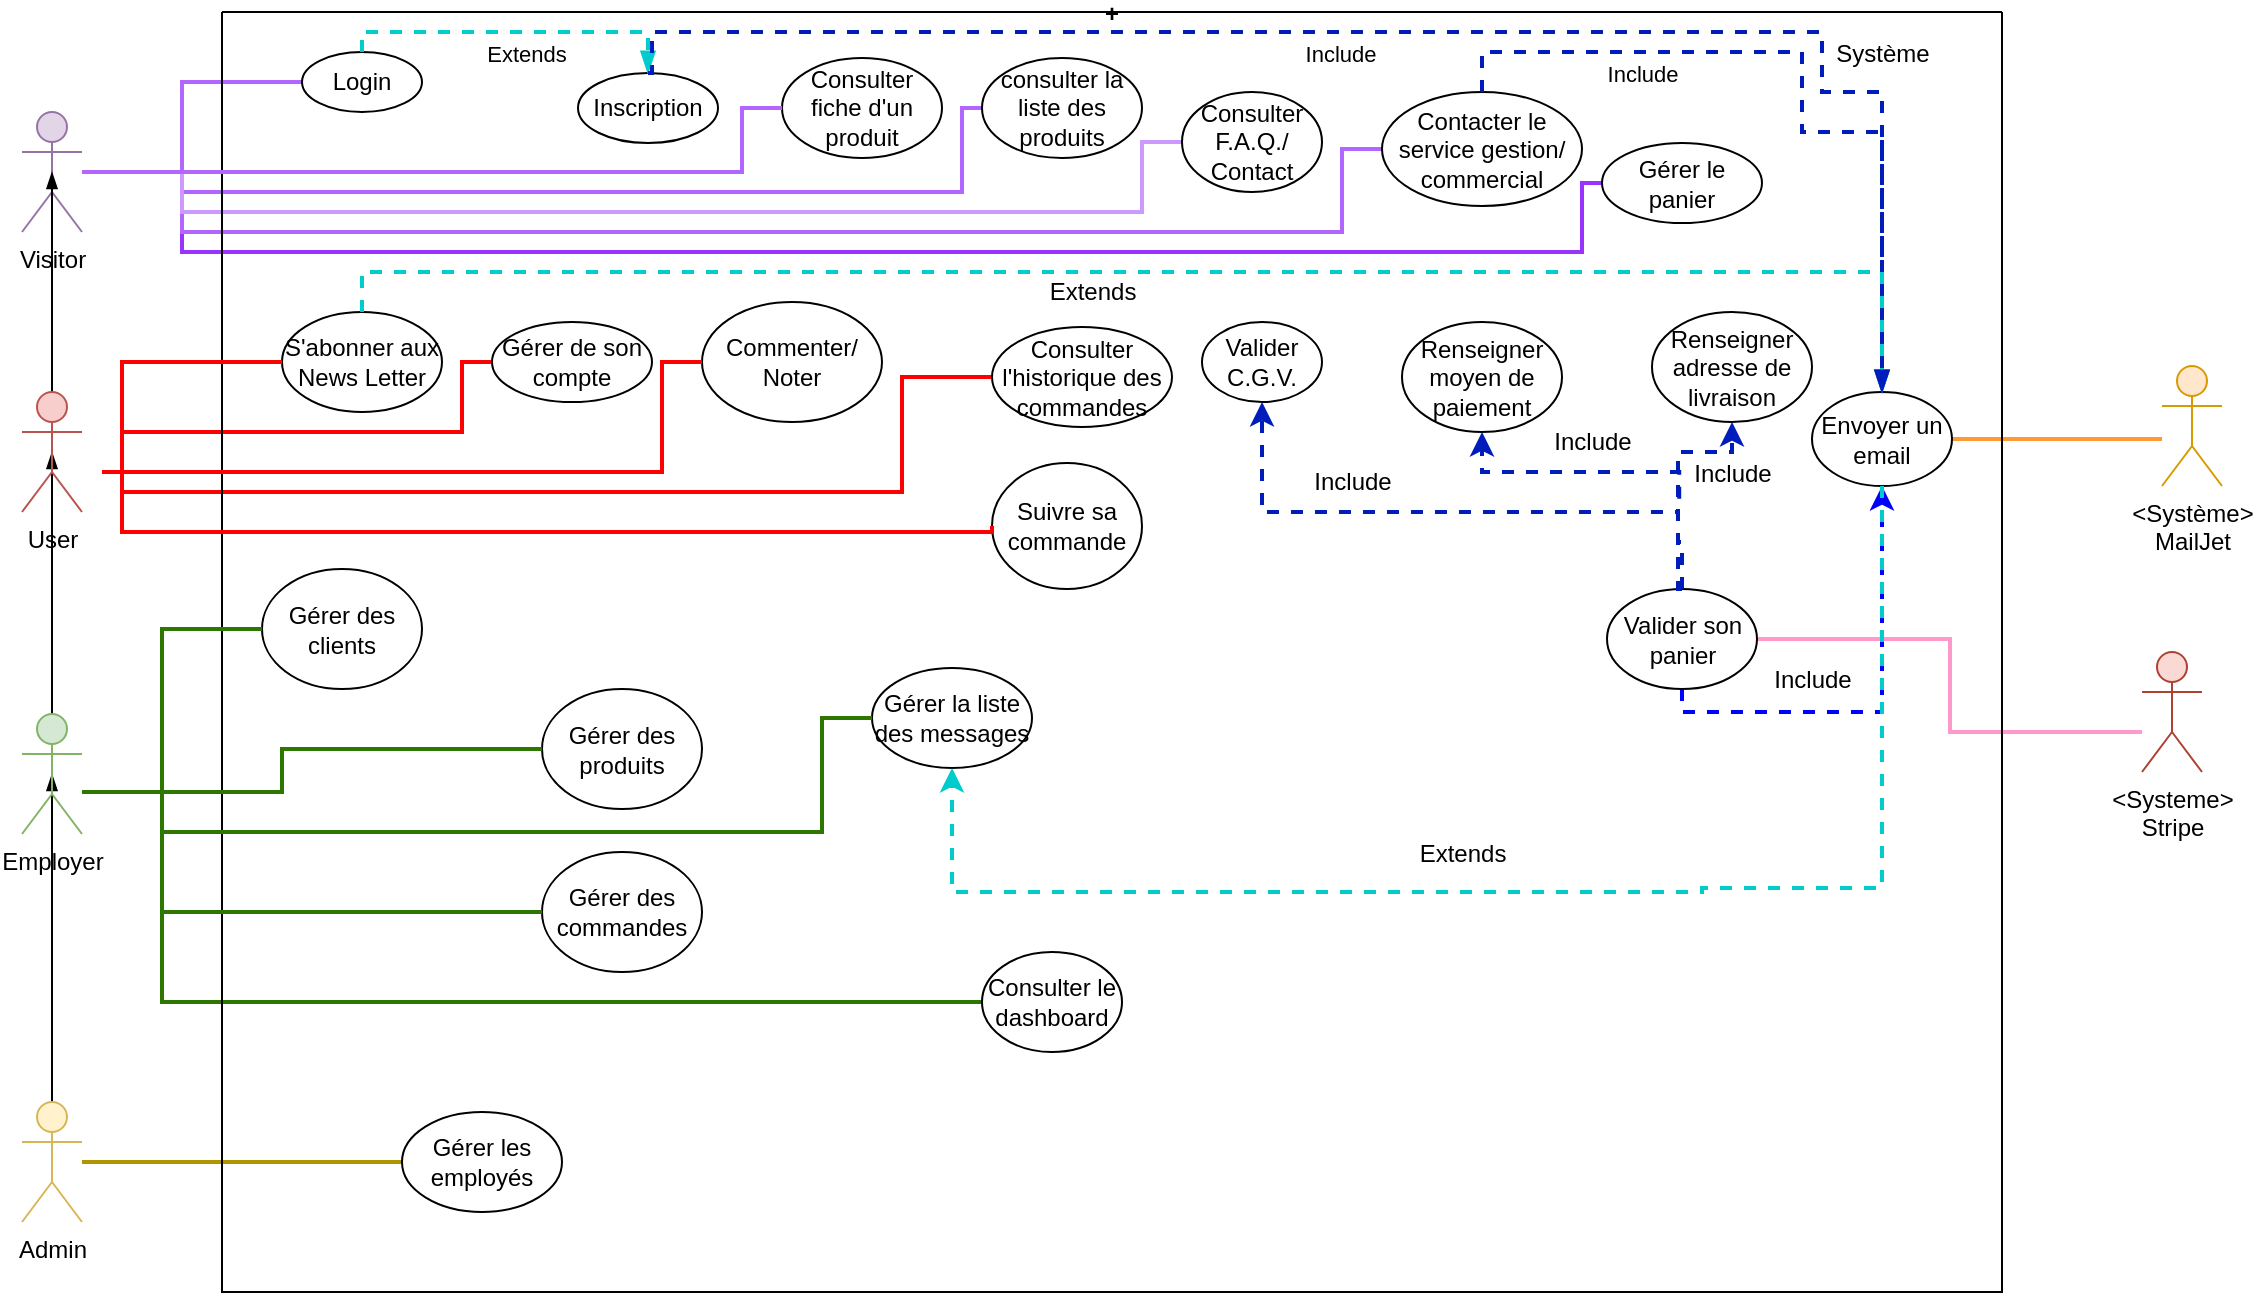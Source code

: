 <mxfile version="17.4.6" type="github">
  <diagram id="GzKakMBZJSLyFwyd6iJl" name="Page-1">
    <mxGraphModel dx="1177" dy="2143" grid="1" gridSize="10" guides="1" tooltips="1" connect="1" arrows="1" fold="1" page="1" pageScale="1" pageWidth="1169" pageHeight="1654" math="0" shadow="0">
      <root>
        <mxCell id="0" />
        <mxCell id="1" parent="0" />
        <mxCell id="Bii71_IuoEZ9I5wEcGJ1-39" style="edgeStyle=orthogonalEdgeStyle;rounded=0;orthogonalLoop=1;jettySize=auto;html=1;entryX=0.5;entryY=0.5;entryDx=0;entryDy=0;entryPerimeter=0;endArrow=blockThin;endFill=1;" edge="1" parent="1" source="Bii71_IuoEZ9I5wEcGJ1-1" target="Bii71_IuoEZ9I5wEcGJ1-5">
          <mxGeometry relative="1" as="geometry" />
        </mxCell>
        <mxCell id="Bii71_IuoEZ9I5wEcGJ1-44" style="edgeStyle=orthogonalEdgeStyle;rounded=0;orthogonalLoop=1;jettySize=auto;html=1;entryX=0;entryY=0.5;entryDx=0;entryDy=0;endArrow=none;endFill=0;strokeWidth=2;fillColor=#60a917;strokeColor=#2D7600;" edge="1" parent="1" target="Bii71_IuoEZ9I5wEcGJ1-30">
          <mxGeometry relative="1" as="geometry">
            <mxPoint x="40" y="230" as="sourcePoint" />
            <Array as="points">
              <mxPoint x="80" y="230" />
              <mxPoint x="80" y="335" />
            </Array>
          </mxGeometry>
        </mxCell>
        <mxCell id="Bii71_IuoEZ9I5wEcGJ1-36" style="edgeStyle=orthogonalEdgeStyle;rounded=0;orthogonalLoop=1;jettySize=auto;html=1;entryX=0;entryY=0.5;entryDx=0;entryDy=0;endArrow=none;endFill=0;fillColor=#e3c800;strokeColor=#B09500;strokeWidth=2;" edge="1" parent="1" source="Bii71_IuoEZ9I5wEcGJ1-3" target="Bii71_IuoEZ9I5wEcGJ1-34">
          <mxGeometry relative="1" as="geometry" />
        </mxCell>
        <mxCell id="Bii71_IuoEZ9I5wEcGJ1-38" style="edgeStyle=orthogonalEdgeStyle;rounded=0;orthogonalLoop=1;jettySize=auto;html=1;entryX=0.5;entryY=0.5;entryDx=0;entryDy=0;entryPerimeter=0;endArrow=blockThin;endFill=1;" edge="1" parent="1" source="Bii71_IuoEZ9I5wEcGJ1-3" target="Bii71_IuoEZ9I5wEcGJ1-1">
          <mxGeometry relative="1" as="geometry" />
        </mxCell>
        <mxCell id="Bii71_IuoEZ9I5wEcGJ1-3" value="Admin" style="shape=umlActor;verticalLabelPosition=bottom;verticalAlign=top;html=1;outlineConnect=0;fillColor=#fff2cc;strokeColor=#d6b656;" vertex="1" parent="1">
          <mxGeometry x="10" y="385" width="30" height="60" as="geometry" />
        </mxCell>
        <mxCell id="Bii71_IuoEZ9I5wEcGJ1-57" style="edgeStyle=orthogonalEdgeStyle;rounded=0;orthogonalLoop=1;jettySize=auto;html=1;entryX=0;entryY=0.5;entryDx=0;entryDy=0;endArrow=none;endFill=0;strokeWidth=2;fillColor=#6a00ff;strokeColor=#B266FF;" edge="1" parent="1" target="Bii71_IuoEZ9I5wEcGJ1-19">
          <mxGeometry relative="1" as="geometry">
            <mxPoint x="40" y="-80" as="sourcePoint" />
            <Array as="points">
              <mxPoint x="90" y="-80" />
              <mxPoint x="90" y="-125" />
            </Array>
          </mxGeometry>
        </mxCell>
        <mxCell id="Bii71_IuoEZ9I5wEcGJ1-58" style="edgeStyle=orthogonalEdgeStyle;rounded=0;orthogonalLoop=1;jettySize=auto;html=1;entryX=0;entryY=0.5;entryDx=0;entryDy=0;endArrow=none;endFill=0;strokeWidth=2;fillColor=#6a00ff;strokeColor=#9933FF;startArrow=none;" edge="1" parent="1" target="Bii71_IuoEZ9I5wEcGJ1-15">
          <mxGeometry relative="1" as="geometry">
            <mxPoint x="40" y="-80" as="sourcePoint" />
            <Array as="points">
              <mxPoint x="90" y="-80" />
              <mxPoint x="90" y="-40" />
              <mxPoint x="790" y="-40" />
              <mxPoint x="790" y="-74" />
            </Array>
          </mxGeometry>
        </mxCell>
        <mxCell id="Bii71_IuoEZ9I5wEcGJ1-60" style="edgeStyle=orthogonalEdgeStyle;rounded=0;orthogonalLoop=1;jettySize=auto;html=1;entryX=0;entryY=0.5;entryDx=0;entryDy=0;endArrow=none;endFill=0;strokeWidth=2;fillColor=#6a00ff;strokeColor=#B266FF;" edge="1" parent="1" target="Bii71_IuoEZ9I5wEcGJ1-14">
          <mxGeometry relative="1" as="geometry">
            <mxPoint x="40" y="-80" as="sourcePoint" />
            <Array as="points">
              <mxPoint x="90" y="-80" />
              <mxPoint x="90" y="-50" />
              <mxPoint x="670" y="-50" />
              <mxPoint x="670" y="-91" />
            </Array>
          </mxGeometry>
        </mxCell>
        <mxCell id="Bii71_IuoEZ9I5wEcGJ1-61" style="edgeStyle=orthogonalEdgeStyle;rounded=0;orthogonalLoop=1;jettySize=auto;html=1;endArrow=none;endFill=0;strokeWidth=2;fillColor=#6a00ff;strokeColor=#B266FF;entryX=0;entryY=0.5;entryDx=0;entryDy=0;" edge="1" parent="1" target="Bii71_IuoEZ9I5wEcGJ1-17">
          <mxGeometry relative="1" as="geometry">
            <mxPoint x="40" y="-80" as="sourcePoint" />
            <Array as="points">
              <mxPoint x="40" y="-80" />
              <mxPoint x="90" y="-80" />
              <mxPoint x="90" y="-70" />
              <mxPoint x="480" y="-70" />
              <mxPoint x="480" y="-112" />
            </Array>
          </mxGeometry>
        </mxCell>
        <mxCell id="Bii71_IuoEZ9I5wEcGJ1-142" style="edgeStyle=orthogonalEdgeStyle;rounded=0;orthogonalLoop=1;jettySize=auto;html=1;entryX=0;entryY=0.5;entryDx=0;entryDy=0;endArrow=none;endFill=0;endSize=6;strokeColor=#CC99FF;strokeWidth=2;" edge="1" parent="1" target="Bii71_IuoEZ9I5wEcGJ1-136">
          <mxGeometry relative="1" as="geometry">
            <mxPoint x="40" y="-80" as="sourcePoint" />
            <Array as="points">
              <mxPoint x="90" y="-80" />
              <mxPoint x="90" y="-60" />
              <mxPoint x="570" y="-60" />
              <mxPoint x="570" y="-95" />
            </Array>
          </mxGeometry>
        </mxCell>
        <mxCell id="Bii71_IuoEZ9I5wEcGJ1-4" value="Visitor" style="shape=umlActor;verticalLabelPosition=bottom;verticalAlign=top;html=1;outlineConnect=0;fillColor=#e1d5e7;strokeColor=#9673a6;" vertex="1" parent="1">
          <mxGeometry x="10" y="-110" width="30" height="60" as="geometry" />
        </mxCell>
        <mxCell id="Bii71_IuoEZ9I5wEcGJ1-40" style="edgeStyle=orthogonalEdgeStyle;rounded=0;orthogonalLoop=1;jettySize=auto;html=1;entryX=0.5;entryY=0.5;entryDx=0;entryDy=0;entryPerimeter=0;endArrow=blockThin;endFill=1;" edge="1" parent="1" source="Bii71_IuoEZ9I5wEcGJ1-5" target="Bii71_IuoEZ9I5wEcGJ1-4">
          <mxGeometry relative="1" as="geometry" />
        </mxCell>
        <mxCell id="Bii71_IuoEZ9I5wEcGJ1-47" style="edgeStyle=orthogonalEdgeStyle;rounded=0;orthogonalLoop=1;jettySize=auto;html=1;entryX=0;entryY=0.5;entryDx=0;entryDy=0;endArrow=none;endFill=0;strokeWidth=2;fillColor=#e51400;strokeColor=#FF0000;" edge="1" parent="1" target="Bii71_IuoEZ9I5wEcGJ1-26">
          <mxGeometry relative="1" as="geometry">
            <mxPoint x="50" y="70" as="sourcePoint" />
            <Array as="points">
              <mxPoint x="60" y="70" />
              <mxPoint x="60" y="80" />
              <mxPoint x="450" y="80" />
              <mxPoint x="450" y="23" />
            </Array>
          </mxGeometry>
        </mxCell>
        <mxCell id="Bii71_IuoEZ9I5wEcGJ1-52" style="edgeStyle=orthogonalEdgeStyle;rounded=0;orthogonalLoop=1;jettySize=auto;html=1;entryX=0;entryY=0.5;entryDx=0;entryDy=0;endArrow=none;endFill=0;strokeWidth=2;fillColor=#e51400;strokeColor=#FF0000;" edge="1" parent="1" target="Bii71_IuoEZ9I5wEcGJ1-22">
          <mxGeometry relative="1" as="geometry">
            <mxPoint x="50" y="70" as="sourcePoint" />
            <mxPoint x="390" y="275.5" as="targetPoint" />
            <Array as="points">
              <mxPoint x="60" y="70" />
              <mxPoint x="60" y="50" />
              <mxPoint x="230" y="50" />
              <mxPoint x="230" y="15" />
            </Array>
          </mxGeometry>
        </mxCell>
        <mxCell id="Bii71_IuoEZ9I5wEcGJ1-5" value="User" style="shape=umlActor;verticalLabelPosition=bottom;verticalAlign=top;html=1;outlineConnect=0;fillColor=#f8cecc;strokeColor=#b85450;" vertex="1" parent="1">
          <mxGeometry x="10" y="30" width="30" height="60" as="geometry" />
        </mxCell>
        <mxCell id="Bii71_IuoEZ9I5wEcGJ1-56" style="edgeStyle=orthogonalEdgeStyle;rounded=0;orthogonalLoop=1;jettySize=auto;html=1;entryX=1;entryY=0.5;entryDx=0;entryDy=0;endArrow=none;endFill=0;fillColor=#ffcccc;strokeColor=#FF99CC;strokeWidth=2;" edge="1" parent="1" source="Bii71_IuoEZ9I5wEcGJ1-6" target="Bii71_IuoEZ9I5wEcGJ1-23">
          <mxGeometry relative="1" as="geometry">
            <mxPoint x="570" y="221" as="targetPoint" />
            <Array as="points">
              <mxPoint x="974" y="200" />
              <mxPoint x="974" y="154" />
            </Array>
          </mxGeometry>
        </mxCell>
        <mxCell id="Bii71_IuoEZ9I5wEcGJ1-6" value="&amp;lt;Systeme&amp;gt;&lt;br&gt;Stripe" style="shape=umlActor;verticalLabelPosition=bottom;verticalAlign=top;html=1;outlineConnect=0;fillColor=#fad9d5;strokeColor=#ae4132;" vertex="1" parent="1">
          <mxGeometry x="1070" y="160" width="30" height="60" as="geometry" />
        </mxCell>
        <mxCell id="Bii71_IuoEZ9I5wEcGJ1-67" style="edgeStyle=orthogonalEdgeStyle;rounded=0;orthogonalLoop=1;jettySize=auto;html=1;entryX=1;entryY=0.5;entryDx=0;entryDy=0;endArrow=none;endFill=0;fillColor=#fa6800;strokeColor=#FF9933;strokeWidth=2;" edge="1" parent="1" source="Bii71_IuoEZ9I5wEcGJ1-7" target="Bii71_IuoEZ9I5wEcGJ1-135">
          <mxGeometry relative="1" as="geometry">
            <Array as="points">
              <mxPoint x="970" y="54" />
            </Array>
          </mxGeometry>
        </mxCell>
        <mxCell id="Bii71_IuoEZ9I5wEcGJ1-7" value="&amp;lt;Système&amp;gt;&lt;br&gt;MailJet" style="shape=umlActor;verticalLabelPosition=bottom;verticalAlign=top;html=1;outlineConnect=0;fillColor=#ffe6cc;strokeColor=#d79b00;" vertex="1" parent="1">
          <mxGeometry x="1080" y="17" width="30" height="60" as="geometry" />
        </mxCell>
        <mxCell id="Bii71_IuoEZ9I5wEcGJ1-12" value="+" style="swimlane;startSize=0;" vertex="1" parent="1">
          <mxGeometry x="110" y="-160" width="890" height="640" as="geometry" />
        </mxCell>
        <mxCell id="Bii71_IuoEZ9I5wEcGJ1-13" value="Système" style="text;html=1;align=center;verticalAlign=middle;resizable=0;points=[];autosize=1;strokeColor=none;fillColor=none;" vertex="1" parent="Bii71_IuoEZ9I5wEcGJ1-12">
          <mxGeometry x="800" y="10.5" width="60" height="20" as="geometry" />
        </mxCell>
        <mxCell id="Bii71_IuoEZ9I5wEcGJ1-19" value="Login" style="ellipse;whiteSpace=wrap;html=1;" vertex="1" parent="Bii71_IuoEZ9I5wEcGJ1-12">
          <mxGeometry x="40" y="20" width="60" height="30" as="geometry" />
        </mxCell>
        <mxCell id="Bii71_IuoEZ9I5wEcGJ1-18" value="Inscription" style="ellipse;whiteSpace=wrap;html=1;" vertex="1" parent="Bii71_IuoEZ9I5wEcGJ1-12">
          <mxGeometry x="178" y="30.5" width="70" height="35" as="geometry" />
        </mxCell>
        <mxCell id="Bii71_IuoEZ9I5wEcGJ1-16" value="Consulter fiche d&#39;un produit" style="ellipse;whiteSpace=wrap;html=1;" vertex="1" parent="Bii71_IuoEZ9I5wEcGJ1-12">
          <mxGeometry x="280" y="23" width="80" height="50" as="geometry" />
        </mxCell>
        <mxCell id="Bii71_IuoEZ9I5wEcGJ1-24" value="Suivre sa commande" style="ellipse;whiteSpace=wrap;html=1;" vertex="1" parent="Bii71_IuoEZ9I5wEcGJ1-12">
          <mxGeometry x="385" y="225.5" width="75" height="63" as="geometry" />
        </mxCell>
        <mxCell id="Bii71_IuoEZ9I5wEcGJ1-32" value="Gérer des produits" style="ellipse;whiteSpace=wrap;html=1;" vertex="1" parent="Bii71_IuoEZ9I5wEcGJ1-12">
          <mxGeometry x="160" y="338.5" width="80" height="60" as="geometry" />
        </mxCell>
        <mxCell id="Bii71_IuoEZ9I5wEcGJ1-31" value="Gérer des commandes" style="ellipse;whiteSpace=wrap;html=1;" vertex="1" parent="Bii71_IuoEZ9I5wEcGJ1-12">
          <mxGeometry x="160" y="420" width="80" height="60" as="geometry" />
        </mxCell>
        <mxCell id="Bii71_IuoEZ9I5wEcGJ1-30" value="Consulter le dashboard" style="ellipse;whiteSpace=wrap;html=1;" vertex="1" parent="Bii71_IuoEZ9I5wEcGJ1-12">
          <mxGeometry x="380" y="470" width="70" height="50" as="geometry" />
        </mxCell>
        <mxCell id="Bii71_IuoEZ9I5wEcGJ1-29" value="Gérer la liste des messages" style="ellipse;whiteSpace=wrap;html=1;" vertex="1" parent="Bii71_IuoEZ9I5wEcGJ1-12">
          <mxGeometry x="325" y="328" width="80" height="50" as="geometry" />
        </mxCell>
        <mxCell id="Bii71_IuoEZ9I5wEcGJ1-34" value="Gérer les employés" style="ellipse;whiteSpace=wrap;html=1;" vertex="1" parent="Bii71_IuoEZ9I5wEcGJ1-12">
          <mxGeometry x="90" y="550" width="80" height="50" as="geometry" />
        </mxCell>
        <mxCell id="Bii71_IuoEZ9I5wEcGJ1-69" value="Extends" style="endArrow=blockThin;endSize=6;endFill=1;html=1;rounded=0;exitX=0.5;exitY=0;exitDx=0;exitDy=0;dashed=1;edgeStyle=orthogonalEdgeStyle;labelPosition=center;verticalLabelPosition=top;align=center;verticalAlign=bottom;entryX=0.5;entryY=0;entryDx=0;entryDy=0;strokeWidth=2;fillColor=#1ba1e2;strokeColor=#00CCCC;" edge="1" parent="Bii71_IuoEZ9I5wEcGJ1-12" source="Bii71_IuoEZ9I5wEcGJ1-19" target="Bii71_IuoEZ9I5wEcGJ1-18">
          <mxGeometry x="0.053" y="-20" width="160" relative="1" as="geometry">
            <mxPoint x="20" y="9" as="sourcePoint" />
            <mxPoint x="180" y="9" as="targetPoint" />
            <Array as="points">
              <mxPoint x="70" y="10" />
              <mxPoint x="213" y="10" />
            </Array>
            <mxPoint as="offset" />
          </mxGeometry>
        </mxCell>
        <mxCell id="Bii71_IuoEZ9I5wEcGJ1-33" value="Gérer des clients" style="ellipse;whiteSpace=wrap;html=1;" vertex="1" parent="Bii71_IuoEZ9I5wEcGJ1-12">
          <mxGeometry x="20" y="278.5" width="80" height="60" as="geometry" />
        </mxCell>
        <mxCell id="Bii71_IuoEZ9I5wEcGJ1-45" style="edgeStyle=orthogonalEdgeStyle;rounded=0;orthogonalLoop=1;jettySize=auto;html=1;endArrow=none;endFill=0;strokeWidth=2;fillColor=#60a917;strokeColor=#2D7600;startArrow=none;entryX=0;entryY=0.5;entryDx=0;entryDy=0;" edge="1" parent="Bii71_IuoEZ9I5wEcGJ1-12" target="Bii71_IuoEZ9I5wEcGJ1-29">
          <mxGeometry relative="1" as="geometry">
            <mxPoint x="-70" y="390" as="sourcePoint" />
            <Array as="points">
              <mxPoint x="-30" y="390" />
              <mxPoint x="-30" y="410" />
              <mxPoint x="300" y="410" />
              <mxPoint x="300" y="353" />
            </Array>
          </mxGeometry>
        </mxCell>
        <mxCell id="Bii71_IuoEZ9I5wEcGJ1-15" value="Gérer le panier" style="ellipse;whiteSpace=wrap;html=1;gradientColor=#ffffff;" vertex="1" parent="Bii71_IuoEZ9I5wEcGJ1-12">
          <mxGeometry x="690" y="65.5" width="80" height="40" as="geometry" />
        </mxCell>
        <mxCell id="Bii71_IuoEZ9I5wEcGJ1-62" style="edgeStyle=orthogonalEdgeStyle;rounded=0;orthogonalLoop=1;jettySize=auto;html=1;endArrow=none;endFill=0;strokeWidth=2;fillColor=#6a00ff;strokeColor=#B266FF;startArrow=none;entryX=0;entryY=0.5;entryDx=0;entryDy=0;" edge="1" parent="Bii71_IuoEZ9I5wEcGJ1-12" target="Bii71_IuoEZ9I5wEcGJ1-16">
          <mxGeometry relative="1" as="geometry">
            <mxPoint x="-70" y="80" as="sourcePoint" />
            <Array as="points">
              <mxPoint x="260" y="80" />
              <mxPoint x="260" y="48" />
            </Array>
          </mxGeometry>
        </mxCell>
        <mxCell id="Bii71_IuoEZ9I5wEcGJ1-21" value="Renseigner moyen de paiement" style="ellipse;whiteSpace=wrap;html=1;" vertex="1" parent="Bii71_IuoEZ9I5wEcGJ1-12">
          <mxGeometry x="590" y="155" width="80" height="55" as="geometry" />
        </mxCell>
        <mxCell id="Bii71_IuoEZ9I5wEcGJ1-28" value="Commenter/ Noter" style="ellipse;whiteSpace=wrap;html=1;" vertex="1" parent="Bii71_IuoEZ9I5wEcGJ1-12">
          <mxGeometry x="240" y="145" width="90" height="60" as="geometry" />
        </mxCell>
        <mxCell id="Bii71_IuoEZ9I5wEcGJ1-26" value="Consulter l&#39;historique des commandes" style="ellipse;whiteSpace=wrap;html=1;" vertex="1" parent="Bii71_IuoEZ9I5wEcGJ1-12">
          <mxGeometry x="385" y="157.5" width="90" height="50" as="geometry" />
        </mxCell>
        <mxCell id="Bii71_IuoEZ9I5wEcGJ1-25" value="S&#39;abonner aux News Letter" style="ellipse;whiteSpace=wrap;html=1;" vertex="1" parent="Bii71_IuoEZ9I5wEcGJ1-12">
          <mxGeometry x="30" y="150" width="80" height="50" as="geometry" />
        </mxCell>
        <mxCell id="Bii71_IuoEZ9I5wEcGJ1-17" value="consulter la liste des produits" style="ellipse;whiteSpace=wrap;html=1;" vertex="1" parent="Bii71_IuoEZ9I5wEcGJ1-12">
          <mxGeometry x="380" y="23" width="80" height="50" as="geometry" />
        </mxCell>
        <mxCell id="Bii71_IuoEZ9I5wEcGJ1-135" value="Envoyer un email" style="ellipse;whiteSpace=wrap;html=1;" vertex="1" parent="Bii71_IuoEZ9I5wEcGJ1-12">
          <mxGeometry x="795" y="190" width="70" height="47" as="geometry" />
        </mxCell>
        <mxCell id="Bii71_IuoEZ9I5wEcGJ1-139" value="Include" style="endArrow=blockThin;endSize=6;endFill=1;html=1;rounded=0;dashed=1;labelPosition=center;verticalLabelPosition=top;align=center;verticalAlign=bottom;edgeStyle=orthogonalEdgeStyle;exitX=0.5;exitY=0;exitDx=0;exitDy=0;entryX=0.5;entryY=0;entryDx=0;entryDy=0;strokeWidth=2;fillColor=#0050ef;strokeColor=#001DBC;" edge="1" parent="Bii71_IuoEZ9I5wEcGJ1-12" source="Bii71_IuoEZ9I5wEcGJ1-18" target="Bii71_IuoEZ9I5wEcGJ1-135">
          <mxGeometry x="-0.104" y="-20" width="160" relative="1" as="geometry">
            <mxPoint x="80" y="120" as="sourcePoint" />
            <mxPoint x="220" y="130" as="targetPoint" />
            <Array as="points">
              <mxPoint x="215" y="10" />
              <mxPoint x="800" y="10" />
              <mxPoint x="800" y="40" />
              <mxPoint x="830" y="40" />
            </Array>
            <mxPoint as="offset" />
          </mxGeometry>
        </mxCell>
        <mxCell id="Bii71_IuoEZ9I5wEcGJ1-136" value="Consulter F.A.Q./ Contact" style="ellipse;whiteSpace=wrap;html=1;" vertex="1" parent="Bii71_IuoEZ9I5wEcGJ1-12">
          <mxGeometry x="480" y="40" width="70" height="50" as="geometry" />
        </mxCell>
        <mxCell id="Bii71_IuoEZ9I5wEcGJ1-27" value="Renseigner adresse de livraison" style="ellipse;whiteSpace=wrap;html=1;" vertex="1" parent="Bii71_IuoEZ9I5wEcGJ1-12">
          <mxGeometry x="715" y="150" width="80" height="55" as="geometry" />
        </mxCell>
        <mxCell id="Bii71_IuoEZ9I5wEcGJ1-20" value="Valider C.G.V." style="ellipse;whiteSpace=wrap;html=1;" vertex="1" parent="Bii71_IuoEZ9I5wEcGJ1-12">
          <mxGeometry x="490" y="155" width="60" height="40" as="geometry" />
        </mxCell>
        <mxCell id="Bii71_IuoEZ9I5wEcGJ1-146" value="Extends" style="text;html=1;align=center;verticalAlign=middle;resizable=0;points=[];autosize=1;strokeColor=none;fillColor=none;" vertex="1" parent="Bii71_IuoEZ9I5wEcGJ1-12">
          <mxGeometry x="405" y="130" width="60" height="20" as="geometry" />
        </mxCell>
        <mxCell id="Bii71_IuoEZ9I5wEcGJ1-162" value="" style="edgeStyle=orthogonalEdgeStyle;rounded=0;orthogonalLoop=1;jettySize=auto;html=1;dashed=1;endArrow=classic;endFill=1;endSize=6;strokeColor=#0000FF;strokeWidth=2;exitX=0.5;exitY=1;exitDx=0;exitDy=0;entryX=0.5;entryY=1;entryDx=0;entryDy=0;" edge="1" parent="Bii71_IuoEZ9I5wEcGJ1-12" source="Bii71_IuoEZ9I5wEcGJ1-23" target="Bii71_IuoEZ9I5wEcGJ1-135">
          <mxGeometry relative="1" as="geometry">
            <Array as="points">
              <mxPoint x="730" y="350" />
              <mxPoint x="830" y="350" />
            </Array>
          </mxGeometry>
        </mxCell>
        <mxCell id="Bii71_IuoEZ9I5wEcGJ1-23" value="Valider son panier" style="ellipse;whiteSpace=wrap;html=1;" vertex="1" parent="Bii71_IuoEZ9I5wEcGJ1-12">
          <mxGeometry x="692.5" y="288.5" width="75" height="50" as="geometry" />
        </mxCell>
        <mxCell id="Bii71_IuoEZ9I5wEcGJ1-147" value="" style="endArrow=classic;endSize=6;endFill=1;html=1;rounded=0;dashed=1;labelPosition=center;verticalLabelPosition=top;align=center;verticalAlign=bottom;edgeStyle=orthogonalEdgeStyle;strokeWidth=2;fillColor=#0050ef;strokeColor=#001DBC;exitX=0.5;exitY=0;exitDx=0;exitDy=0;entryX=0.5;entryY=1;entryDx=0;entryDy=0;" edge="1" parent="Bii71_IuoEZ9I5wEcGJ1-12" source="Bii71_IuoEZ9I5wEcGJ1-23" target="Bii71_IuoEZ9I5wEcGJ1-27">
          <mxGeometry x="0.035" y="-17" width="160" relative="1" as="geometry">
            <mxPoint x="730" y="330" as="sourcePoint" />
            <mxPoint x="600" y="210" as="targetPoint" />
            <Array as="points">
              <mxPoint x="728" y="220" />
              <mxPoint x="755" y="220" />
            </Array>
            <mxPoint as="offset" />
          </mxGeometry>
        </mxCell>
        <mxCell id="Bii71_IuoEZ9I5wEcGJ1-152" value="Include" style="text;html=1;align=center;verticalAlign=middle;resizable=0;points=[];autosize=1;strokeColor=none;fillColor=none;" vertex="1" parent="Bii71_IuoEZ9I5wEcGJ1-12">
          <mxGeometry x="540" y="225" width="50" height="20" as="geometry" />
        </mxCell>
        <mxCell id="Bii71_IuoEZ9I5wEcGJ1-155" value="Include" style="text;html=1;align=center;verticalAlign=middle;resizable=0;points=[];autosize=1;strokeColor=none;fillColor=none;" vertex="1" parent="Bii71_IuoEZ9I5wEcGJ1-12">
          <mxGeometry x="730" y="221" width="50" height="20" as="geometry" />
        </mxCell>
        <mxCell id="Bii71_IuoEZ9I5wEcGJ1-156" value="" style="endArrow=classic;endSize=6;endFill=1;html=1;rounded=0;dashed=1;labelPosition=center;verticalLabelPosition=top;align=center;verticalAlign=bottom;edgeStyle=orthogonalEdgeStyle;strokeWidth=2;fillColor=#0050ef;strokeColor=#001DBC;exitX=-0.028;exitY=1.12;exitDx=0;exitDy=0;entryX=0.5;entryY=1;entryDx=0;entryDy=0;exitPerimeter=0;" edge="1" parent="Bii71_IuoEZ9I5wEcGJ1-12" source="Bii71_IuoEZ9I5wEcGJ1-155" target="Bii71_IuoEZ9I5wEcGJ1-21">
          <mxGeometry x="0.035" y="-17" width="160" relative="1" as="geometry">
            <mxPoint x="737.5" y="260" as="sourcePoint" />
            <mxPoint x="765" y="215" as="targetPoint" />
            <Array as="points">
              <mxPoint x="729" y="230" />
              <mxPoint x="630" y="230" />
            </Array>
            <mxPoint as="offset" />
          </mxGeometry>
        </mxCell>
        <mxCell id="Bii71_IuoEZ9I5wEcGJ1-154" value="Include" style="text;html=1;align=center;verticalAlign=middle;resizable=0;points=[];autosize=1;strokeColor=none;fillColor=none;" vertex="1" parent="Bii71_IuoEZ9I5wEcGJ1-12">
          <mxGeometry x="660" y="205" width="50" height="20" as="geometry" />
        </mxCell>
        <mxCell id="Bii71_IuoEZ9I5wEcGJ1-157" value="" style="endArrow=classic;endSize=6;endFill=1;html=1;rounded=0;dashed=1;labelPosition=center;verticalLabelPosition=top;align=center;verticalAlign=bottom;edgeStyle=orthogonalEdgeStyle;strokeWidth=2;fillColor=#0050ef;strokeColor=#001DBC;entryX=0.5;entryY=1;entryDx=0;entryDy=0;exitX=0.5;exitY=0;exitDx=0;exitDy=0;" edge="1" parent="Bii71_IuoEZ9I5wEcGJ1-12" source="Bii71_IuoEZ9I5wEcGJ1-23" target="Bii71_IuoEZ9I5wEcGJ1-20">
          <mxGeometry x="0.035" y="-17" width="160" relative="1" as="geometry">
            <mxPoint x="747.5" y="270" as="sourcePoint" />
            <mxPoint x="775" y="225" as="targetPoint" />
            <Array as="points">
              <mxPoint x="728" y="265" />
              <mxPoint x="728" y="250" />
              <mxPoint x="520" y="250" />
            </Array>
            <mxPoint as="offset" />
          </mxGeometry>
        </mxCell>
        <mxCell id="Bii71_IuoEZ9I5wEcGJ1-161" value="Include" style="text;html=1;align=center;verticalAlign=middle;resizable=0;points=[];autosize=1;strokeColor=none;fillColor=none;" vertex="1" parent="Bii71_IuoEZ9I5wEcGJ1-12">
          <mxGeometry x="770" y="324" width="50" height="20" as="geometry" />
        </mxCell>
        <mxCell id="Bii71_IuoEZ9I5wEcGJ1-1" value="Employer" style="shape=umlActor;verticalLabelPosition=bottom;verticalAlign=top;html=1;outlineConnect=0;fillColor=#d5e8d4;strokeColor=#82b366;" vertex="1" parent="Bii71_IuoEZ9I5wEcGJ1-12">
          <mxGeometry x="-100" y="351" width="30" height="60" as="geometry" />
        </mxCell>
        <mxCell id="Bii71_IuoEZ9I5wEcGJ1-41" style="edgeStyle=orthogonalEdgeStyle;rounded=0;orthogonalLoop=1;jettySize=auto;html=1;entryX=0;entryY=0.5;entryDx=0;entryDy=0;endArrow=none;endFill=0;strokeWidth=2;fillColor=#60a917;strokeColor=#2D7600;" edge="1" parent="Bii71_IuoEZ9I5wEcGJ1-12" source="Bii71_IuoEZ9I5wEcGJ1-1" target="Bii71_IuoEZ9I5wEcGJ1-32">
          <mxGeometry relative="1" as="geometry">
            <Array as="points">
              <mxPoint x="30" y="390" />
              <mxPoint x="30" y="369" />
            </Array>
          </mxGeometry>
        </mxCell>
        <mxCell id="Bii71_IuoEZ9I5wEcGJ1-42" style="edgeStyle=orthogonalEdgeStyle;rounded=0;orthogonalLoop=1;jettySize=auto;html=1;entryX=0;entryY=0.5;entryDx=0;entryDy=0;endArrow=none;endFill=0;strokeWidth=2;fillColor=#60a917;strokeColor=#2D7600;" edge="1" parent="Bii71_IuoEZ9I5wEcGJ1-12" source="Bii71_IuoEZ9I5wEcGJ1-1" target="Bii71_IuoEZ9I5wEcGJ1-31">
          <mxGeometry relative="1" as="geometry">
            <Array as="points">
              <mxPoint x="-30" y="390" />
              <mxPoint x="-30" y="450" />
              <mxPoint x="160" y="450" />
            </Array>
          </mxGeometry>
        </mxCell>
        <mxCell id="Bii71_IuoEZ9I5wEcGJ1-43" style="edgeStyle=orthogonalEdgeStyle;rounded=0;orthogonalLoop=1;jettySize=auto;html=1;endArrow=none;endFill=0;strokeWidth=2;fillColor=#60a917;strokeColor=#2D7600;entryX=0;entryY=0.5;entryDx=0;entryDy=0;" edge="1" parent="Bii71_IuoEZ9I5wEcGJ1-12" source="Bii71_IuoEZ9I5wEcGJ1-1" target="Bii71_IuoEZ9I5wEcGJ1-33">
          <mxGeometry relative="1" as="geometry">
            <Array as="points">
              <mxPoint x="-30" y="390" />
              <mxPoint x="-30" y="309" />
            </Array>
          </mxGeometry>
        </mxCell>
        <mxCell id="Bii71_IuoEZ9I5wEcGJ1-165" value="" style="edgeStyle=orthogonalEdgeStyle;rounded=0;orthogonalLoop=1;jettySize=auto;html=1;dashed=1;endArrow=classic;endFill=1;endSize=6;strokeColor=#00CCCC;strokeWidth=2;exitX=0.5;exitY=1;exitDx=0;exitDy=0;entryX=0.5;entryY=1;entryDx=0;entryDy=0;" edge="1" parent="Bii71_IuoEZ9I5wEcGJ1-12" source="Bii71_IuoEZ9I5wEcGJ1-135" target="Bii71_IuoEZ9I5wEcGJ1-29">
          <mxGeometry relative="1" as="geometry">
            <mxPoint x="840" y="324.5" as="sourcePoint" />
            <mxPoint x="740" y="426" as="targetPoint" />
            <Array as="points">
              <mxPoint x="830" y="438" />
              <mxPoint x="740" y="438" />
              <mxPoint x="740" y="440" />
              <mxPoint x="365" y="440" />
            </Array>
          </mxGeometry>
        </mxCell>
        <mxCell id="Bii71_IuoEZ9I5wEcGJ1-166" value="Extends" style="text;html=1;align=center;verticalAlign=middle;resizable=0;points=[];autosize=1;strokeColor=none;fillColor=none;" vertex="1" parent="Bii71_IuoEZ9I5wEcGJ1-12">
          <mxGeometry x="590" y="411" width="60" height="20" as="geometry" />
        </mxCell>
        <mxCell id="Bii71_IuoEZ9I5wEcGJ1-88" value="" style="edgeStyle=orthogonalEdgeStyle;rounded=0;orthogonalLoop=1;jettySize=auto;html=1;endArrow=none;endFill=0;strokeWidth=2;fillColor=#e51400;strokeColor=#FF0000;startArrow=none;entryX=0;entryY=0.5;entryDx=0;entryDy=0;" edge="1" parent="1" target="Bii71_IuoEZ9I5wEcGJ1-28">
          <mxGeometry relative="1" as="geometry">
            <mxPoint x="50" y="70" as="sourcePoint" />
            <mxPoint x="672.5" y="240" as="targetPoint" />
            <Array as="points">
              <mxPoint x="330" y="70" />
              <mxPoint x="330" y="15" />
            </Array>
          </mxGeometry>
        </mxCell>
        <mxCell id="Bii71_IuoEZ9I5wEcGJ1-94" value="" style="edgeStyle=orthogonalEdgeStyle;rounded=0;orthogonalLoop=1;jettySize=auto;html=1;endArrow=none;endFill=0;strokeWidth=2;fillColor=#e51400;strokeColor=#FF0000;startArrow=none;exitX=0;exitY=0.5;exitDx=0;exitDy=0;" edge="1" parent="1" source="Bii71_IuoEZ9I5wEcGJ1-25">
          <mxGeometry relative="1" as="geometry">
            <mxPoint x="525" y="200" as="sourcePoint" />
            <mxPoint x="50" y="70" as="targetPoint" />
            <Array as="points">
              <mxPoint x="60" y="15" />
              <mxPoint x="60" y="70" />
            </Array>
          </mxGeometry>
        </mxCell>
        <mxCell id="Bii71_IuoEZ9I5wEcGJ1-14" value="Contacter le service gestion/ commercial" style="ellipse;whiteSpace=wrap;html=1;" vertex="1" parent="1">
          <mxGeometry x="690" y="-120" width="100" height="57" as="geometry" />
        </mxCell>
        <mxCell id="Bii71_IuoEZ9I5wEcGJ1-140" style="edgeStyle=orthogonalEdgeStyle;rounded=0;orthogonalLoop=1;jettySize=auto;html=1;dashed=1;endArrow=blockThin;endFill=1;endSize=6;strokeColor=#00CCCC;strokeWidth=2;" edge="1" parent="1">
          <mxGeometry relative="1" as="geometry">
            <mxPoint x="940" y="30" as="targetPoint" />
            <mxPoint x="180" y="-10" as="sourcePoint" />
            <Array as="points">
              <mxPoint x="180" y="-30" />
              <mxPoint x="940" y="-30" />
            </Array>
          </mxGeometry>
        </mxCell>
        <mxCell id="Bii71_IuoEZ9I5wEcGJ1-144" value="Include" style="endArrow=blockThin;endSize=6;endFill=1;html=1;rounded=0;dashed=1;labelPosition=center;verticalLabelPosition=top;align=center;verticalAlign=bottom;edgeStyle=orthogonalEdgeStyle;strokeWidth=2;fillColor=#0050ef;strokeColor=#001DBC;entryX=0.5;entryY=0;entryDx=0;entryDy=0;startArrow=none;exitX=0.5;exitY=0;exitDx=0;exitDy=0;" edge="1" parent="1" source="Bii71_IuoEZ9I5wEcGJ1-14" target="Bii71_IuoEZ9I5wEcGJ1-135">
          <mxGeometry x="-0.487" y="-20" width="160" relative="1" as="geometry">
            <mxPoint x="530" y="96" as="sourcePoint" />
            <mxPoint x="530" y="20" as="targetPoint" />
            <Array as="points">
              <mxPoint x="740" y="-140" />
              <mxPoint x="900" y="-140" />
              <mxPoint x="900" y="-100" />
              <mxPoint x="940" y="-100" />
            </Array>
            <mxPoint as="offset" />
          </mxGeometry>
        </mxCell>
        <mxCell id="Bii71_IuoEZ9I5wEcGJ1-22" value="Gérer de son compte" style="ellipse;whiteSpace=wrap;html=1;" vertex="1" parent="1">
          <mxGeometry x="245" y="-5" width="80" height="40" as="geometry" />
        </mxCell>
        <mxCell id="Bii71_IuoEZ9I5wEcGJ1-170" style="edgeStyle=orthogonalEdgeStyle;rounded=0;orthogonalLoop=1;jettySize=auto;html=1;fontSize=12;endArrow=none;endFill=0;endSize=6;strokeColor=#FF0000;strokeWidth=2;exitX=0;exitY=0.5;exitDx=0;exitDy=0;" edge="1" parent="1" source="Bii71_IuoEZ9I5wEcGJ1-24">
          <mxGeometry relative="1" as="geometry">
            <mxPoint x="50" y="70" as="targetPoint" />
            <Array as="points">
              <mxPoint x="495" y="100" />
              <mxPoint x="60" y="100" />
              <mxPoint x="60" y="70" />
            </Array>
          </mxGeometry>
        </mxCell>
      </root>
    </mxGraphModel>
  </diagram>
</mxfile>
